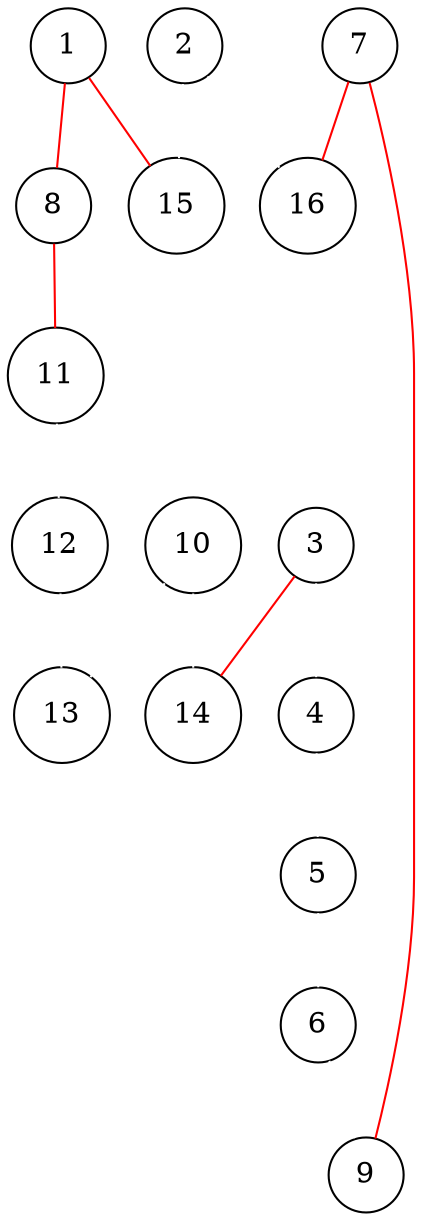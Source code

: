 graph ulysses16 {
	node [shape=circle fillcolor=white]
	1 [ pos = "18.549600,9.905409!"]
	2 [ pos = "19.194761,12.684938!"]
	3 [ pos = "19.674994,12.282319!"]
	4 [ pos = "17.589134,11.215135!"]
	5 [ pos = "16.240602,5.112782!"]
	6 [ pos = "18.219743,5.913170!"]
	7 [ pos = "18.636915,6.359447!"]
	8 [ pos = "18.200340,9.915110!"]
	9 [ pos = "20.000000,4.414261!"]
	10 [ pos = "19.970895,6.330342!"]
	11 [ pos = "17.501819,-2.527286!"]
	12 [ pos = "18.661169,7.339316!"]
	13 [ pos = "18.505942,7.446034!"]
	14 [ pos = "18.195489,7.358719!"]
	15 [ pos = "17.215620,6.946398!"]
	16 [ pos = "19.092894,9.488237!"]

	1 -- 8 [color = red]
	1 -- 15 [color = red]
	2 -- 15 [color = white]
	2 -- 16 [color = white]
	3 -- 4 [color = white]
	3 -- 14 [color = red]
	4 -- 5 [color = white]
	5 -- 6 [color = white]
	6 -- 9 [color = white]
	7 -- 9 [color = red]
	7 -- 16 [color = red]
	8 -- 11 [color = red]
	10 -- 13 [color = white]
	10 -- 14 [color = white]
	11 -- 12 [color = white]
	12 -- 13 [color = white]
}